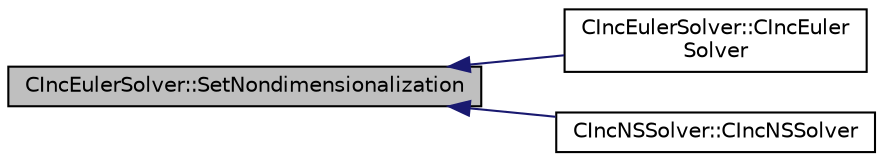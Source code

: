 digraph "CIncEulerSolver::SetNondimensionalization"
{
  edge [fontname="Helvetica",fontsize="10",labelfontname="Helvetica",labelfontsize="10"];
  node [fontname="Helvetica",fontsize="10",shape=record];
  rankdir="LR";
  Node2118 [label="CIncEulerSolver::SetNondimensionalization",height=0.2,width=0.4,color="black", fillcolor="grey75", style="filled", fontcolor="black"];
  Node2118 -> Node2119 [dir="back",color="midnightblue",fontsize="10",style="solid",fontname="Helvetica"];
  Node2119 [label="CIncEulerSolver::CIncEuler\lSolver",height=0.2,width=0.4,color="black", fillcolor="white", style="filled",URL="$class_c_inc_euler_solver.html#a91f644b8f9a00215bac5bcd31dfc06d8"];
  Node2118 -> Node2120 [dir="back",color="midnightblue",fontsize="10",style="solid",fontname="Helvetica"];
  Node2120 [label="CIncNSSolver::CIncNSSolver",height=0.2,width=0.4,color="black", fillcolor="white", style="filled",URL="$class_c_inc_n_s_solver.html#a82152ac7e91fb1c5c073d98a1f08e2aa"];
}
